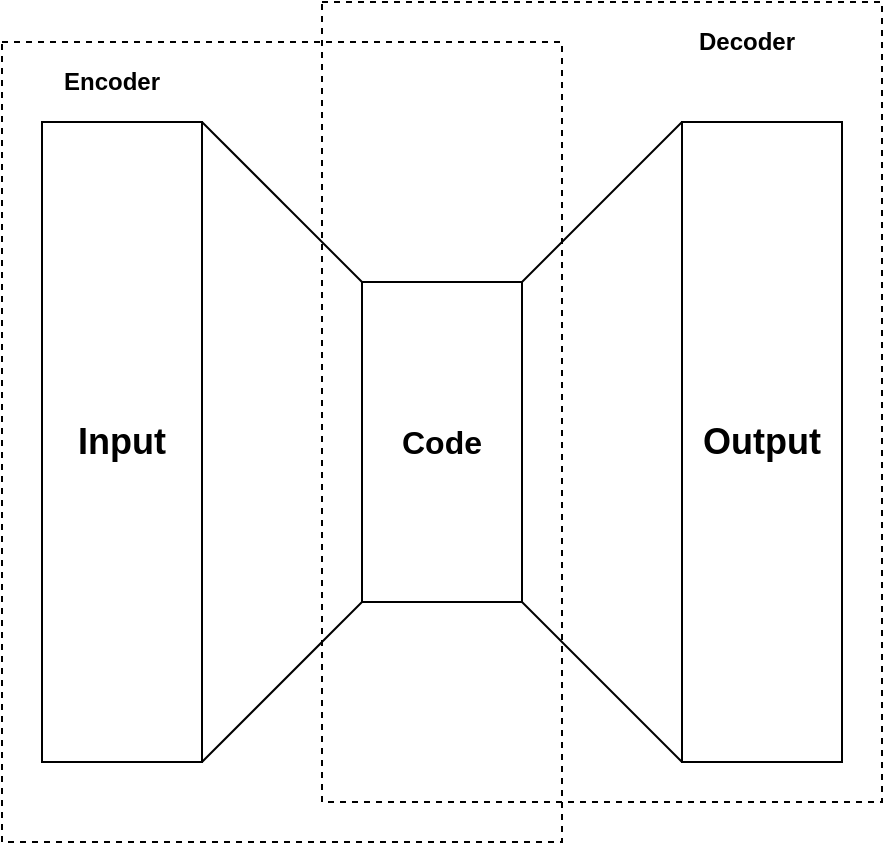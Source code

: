 <mxfile version="13.0.9" type="onedrive"><diagram id="QYqqyHR_t7eHgGERaiJn" name="Page-1"><mxGraphModel dx="972" dy="588" grid="1" gridSize="10" guides="1" tooltips="1" connect="1" arrows="1" fold="1" page="1" pageScale="1" pageWidth="850" pageHeight="1100" math="0" shadow="0"><root><mxCell id="0"/><mxCell id="1" parent="0"/><mxCell id="NRy5rZjJoJ5a8bTsIDOo-1" value="" style="rounded=0;whiteSpace=wrap;html=1;" vertex="1" parent="1"><mxGeometry x="160" y="120" width="80" height="320" as="geometry"/></mxCell><mxCell id="NRy5rZjJoJ5a8bTsIDOo-2" value="" style="rounded=0;whiteSpace=wrap;html=1;" vertex="1" parent="1"><mxGeometry x="480" y="120" width="80" height="320" as="geometry"/></mxCell><mxCell id="NRy5rZjJoJ5a8bTsIDOo-3" value="" style="rounded=0;whiteSpace=wrap;html=1;" vertex="1" parent="1"><mxGeometry x="320" y="200" width="80" height="160" as="geometry"/></mxCell><mxCell id="NRy5rZjJoJ5a8bTsIDOo-4" value="" style="endArrow=none;html=1;entryX=0;entryY=0;entryDx=0;entryDy=0;exitX=1;exitY=0;exitDx=0;exitDy=0;" edge="1" parent="1" source="NRy5rZjJoJ5a8bTsIDOo-3" target="NRy5rZjJoJ5a8bTsIDOo-2"><mxGeometry width="50" height="50" relative="1" as="geometry"><mxPoint x="400" y="330" as="sourcePoint"/><mxPoint x="450" y="280" as="targetPoint"/></mxGeometry></mxCell><mxCell id="NRy5rZjJoJ5a8bTsIDOo-5" value="" style="endArrow=none;html=1;entryX=1;entryY=0;entryDx=0;entryDy=0;exitX=0;exitY=0;exitDx=0;exitDy=0;" edge="1" parent="1" source="NRy5rZjJoJ5a8bTsIDOo-3" target="NRy5rZjJoJ5a8bTsIDOo-1"><mxGeometry width="50" height="50" relative="1" as="geometry"><mxPoint x="410" y="210" as="sourcePoint"/><mxPoint x="490" y="130" as="targetPoint"/></mxGeometry></mxCell><mxCell id="NRy5rZjJoJ5a8bTsIDOo-6" value="" style="endArrow=none;html=1;entryX=1;entryY=1;entryDx=0;entryDy=0;exitX=0;exitY=1;exitDx=0;exitDy=0;" edge="1" parent="1" source="NRy5rZjJoJ5a8bTsIDOo-2" target="NRy5rZjJoJ5a8bTsIDOo-3"><mxGeometry width="50" height="50" relative="1" as="geometry"><mxPoint x="330" y="210" as="sourcePoint"/><mxPoint x="250" y="130" as="targetPoint"/></mxGeometry></mxCell><mxCell id="NRy5rZjJoJ5a8bTsIDOo-7" value="" style="endArrow=none;html=1;entryX=0;entryY=1;entryDx=0;entryDy=0;exitX=1;exitY=1;exitDx=0;exitDy=0;" edge="1" parent="1" source="NRy5rZjJoJ5a8bTsIDOo-1" target="NRy5rZjJoJ5a8bTsIDOo-3"><mxGeometry width="50" height="50" relative="1" as="geometry"><mxPoint x="490" y="450" as="sourcePoint"/><mxPoint x="410" y="370" as="targetPoint"/></mxGeometry></mxCell><mxCell id="NRy5rZjJoJ5a8bTsIDOo-9" value="" style="rounded=0;whiteSpace=wrap;html=1;dashed=1;fillColor=none;" vertex="1" parent="1"><mxGeometry x="300" y="60" width="280" height="400" as="geometry"/></mxCell><mxCell id="NRy5rZjJoJ5a8bTsIDOo-8" value="" style="rounded=0;whiteSpace=wrap;html=1;dashed=1;fillColor=none;" vertex="1" parent="1"><mxGeometry x="140" y="80" width="280" height="400" as="geometry"/></mxCell><mxCell id="NRy5rZjJoJ5a8bTsIDOo-10" value="&lt;b&gt;Encoder&lt;/b&gt;" style="text;html=1;strokeColor=none;fillColor=none;align=center;verticalAlign=middle;whiteSpace=wrap;rounded=0;dashed=1;" vertex="1" parent="1"><mxGeometry x="160" y="90" width="70" height="20" as="geometry"/></mxCell><mxCell id="NRy5rZjJoJ5a8bTsIDOo-11" value="&lt;b&gt;Decoder&lt;/b&gt;" style="text;html=1;strokeColor=none;fillColor=none;align=center;verticalAlign=middle;whiteSpace=wrap;rounded=0;dashed=1;" vertex="1" parent="1"><mxGeometry x="470" y="70" width="85" height="20" as="geometry"/></mxCell><mxCell id="NRy5rZjJoJ5a8bTsIDOo-12" value="&lt;b&gt;&lt;font style=&quot;font-size: 18px&quot;&gt;Input&lt;/font&gt;&lt;/b&gt;" style="text;html=1;strokeColor=none;fillColor=none;align=center;verticalAlign=middle;whiteSpace=wrap;rounded=0;dashed=1;" vertex="1" parent="1"><mxGeometry x="180" y="270" width="40" height="20" as="geometry"/></mxCell><mxCell id="NRy5rZjJoJ5a8bTsIDOo-13" value="&lt;b&gt;&lt;font style=&quot;font-size: 18px&quot;&gt;Output&lt;/font&gt;&lt;/b&gt;" style="text;html=1;strokeColor=none;fillColor=none;align=center;verticalAlign=middle;whiteSpace=wrap;rounded=0;dashed=1;" vertex="1" parent="1"><mxGeometry x="500" y="270" width="40" height="20" as="geometry"/></mxCell><mxCell id="NRy5rZjJoJ5a8bTsIDOo-14" value="&lt;b&gt;&lt;font style=&quot;font-size: 16px&quot;&gt;Code&lt;/font&gt;&lt;/b&gt;" style="text;html=1;strokeColor=none;fillColor=none;align=center;verticalAlign=middle;whiteSpace=wrap;rounded=0;dashed=1;" vertex="1" parent="1"><mxGeometry x="340" y="270" width="40" height="20" as="geometry"/></mxCell></root></mxGraphModel></diagram></mxfile>